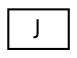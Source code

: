 digraph "Graphical Class Hierarchy"
{
  edge [fontname="Helvetica",fontsize="10",labelfontname="Helvetica",labelfontsize="10"];
  node [fontname="Helvetica",fontsize="10",shape=record];
  rankdir="LR";
  Node0 [label="J",height=0.2,width=0.4,color="black", fillcolor="white", style="filled",URL="$struct_j.html"];
}
